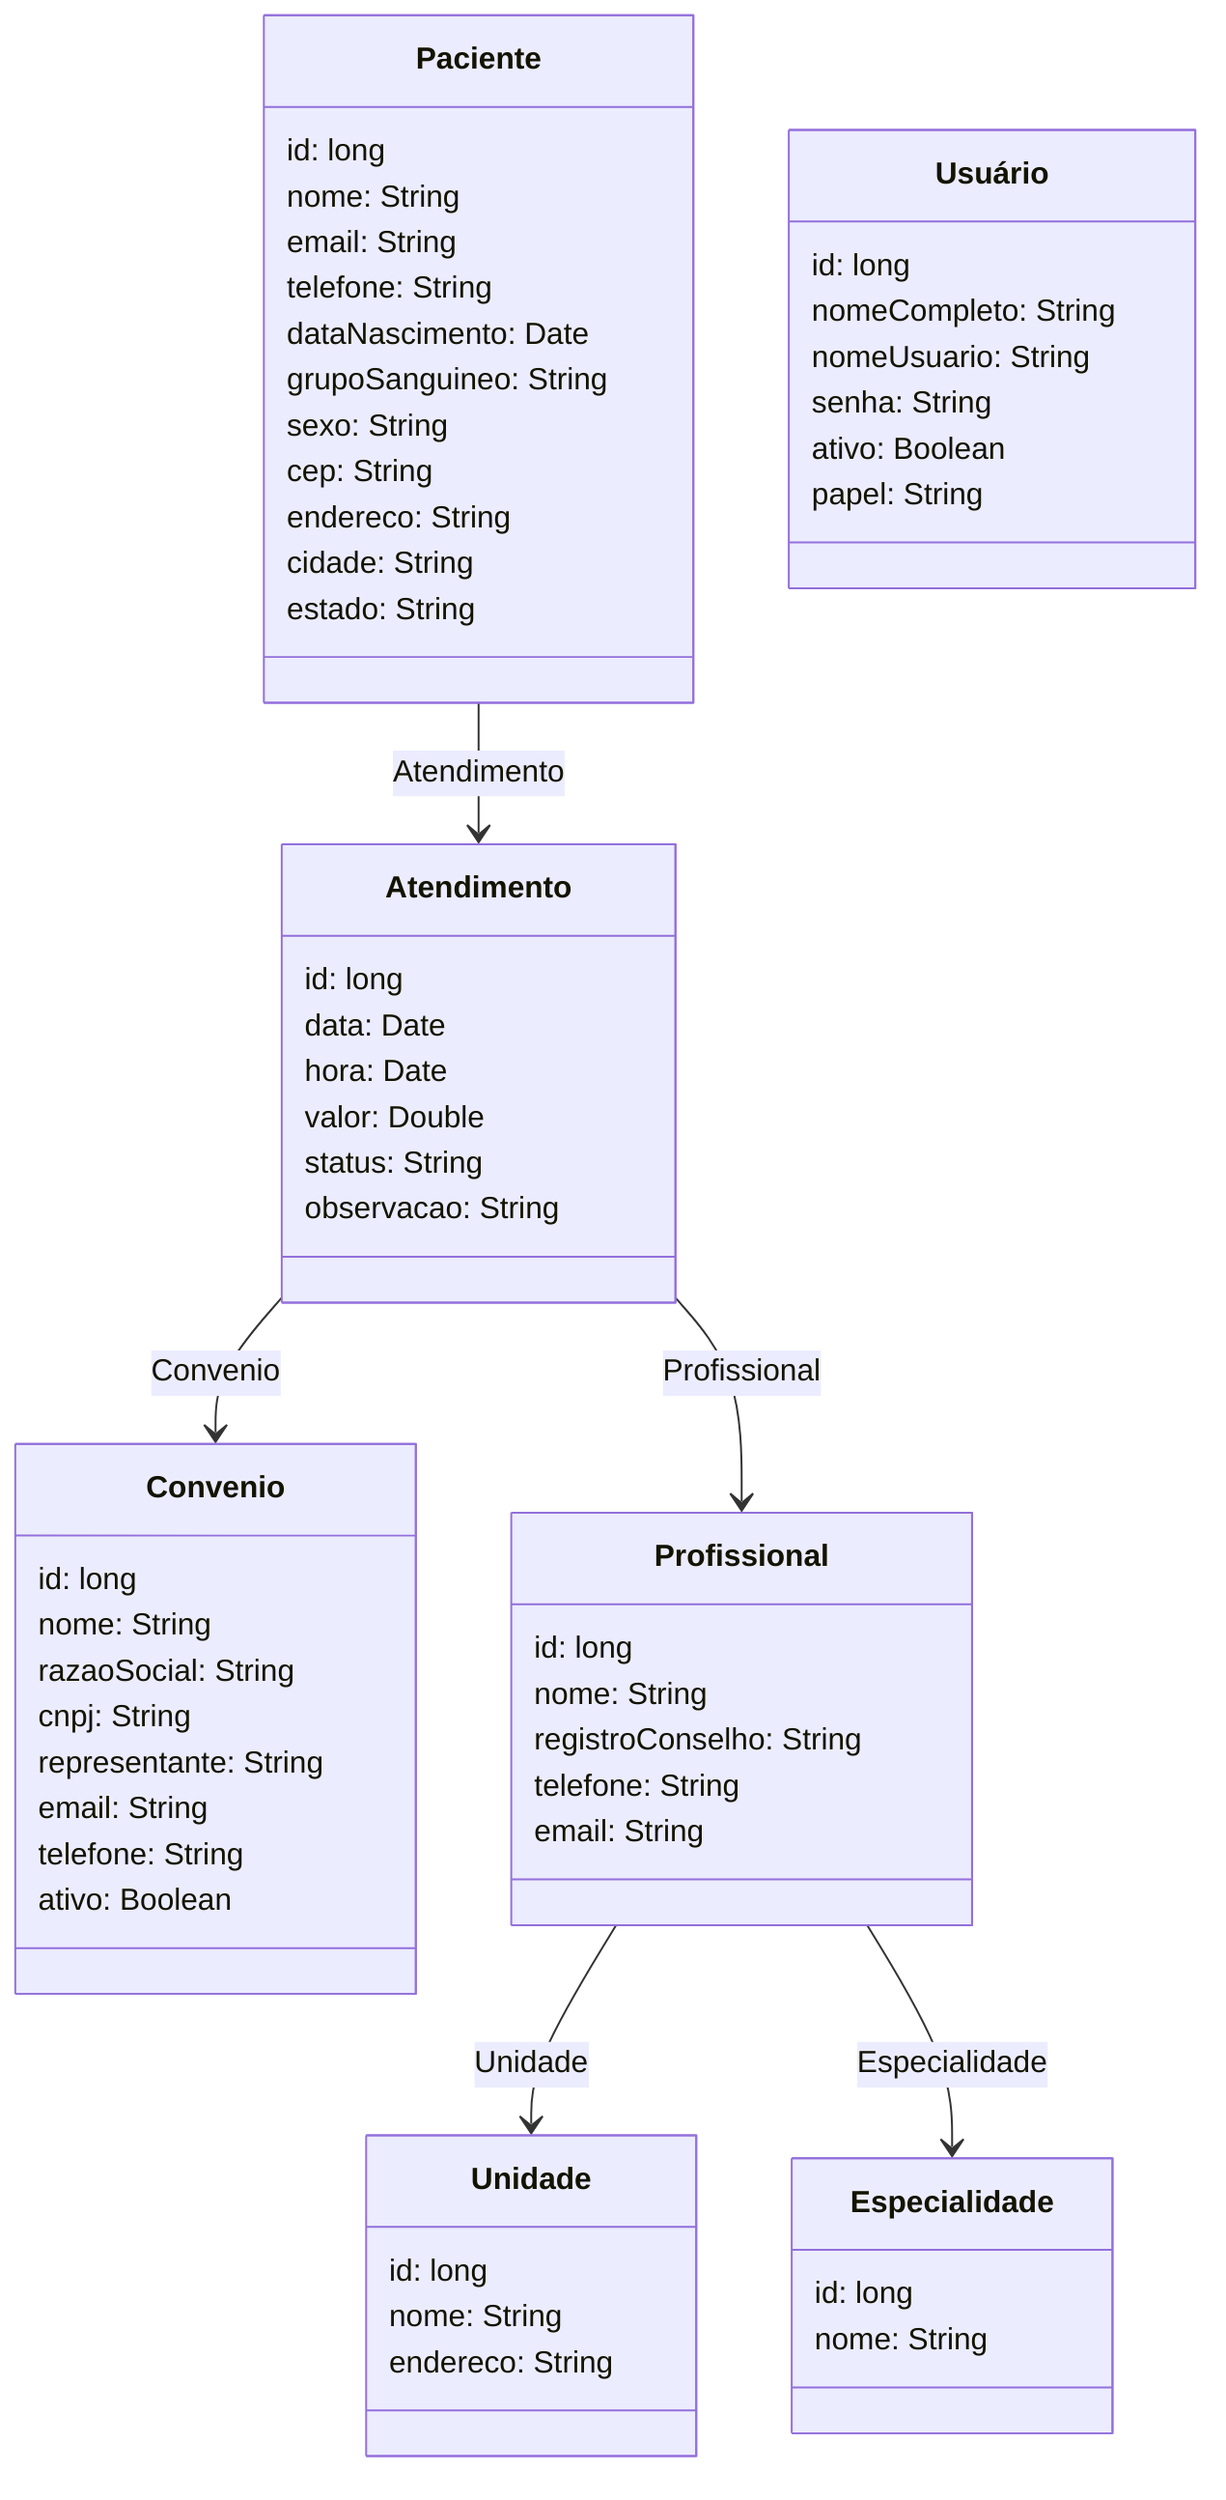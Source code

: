 classDiagram

class Paciente {

id: long
nome: String
email: String
telefone: String
dataNascimento: Date 
grupoSanguineo: String
sexo: String
cep: String
endereco: String
cidade: String
estado: String
}

Paciente --> Atendimento : Atendimento

class Atendimento {
id: long
data: Date
hora: Date
valor: Double
status: String
observacao: String
}


Atendimento --> Convenio : Convenio 

class Convenio {
id: long
nome: String
razaoSocial: String
cnpj: String
representante: String
email: String
telefone: String
ativo: Boolean
}


Atendimento --> Profissional : Profissional 

class Profissional {
id: long
nome: String
registroConselho: String
telefone: String
email: String
}

Profissional --> Unidade : Unidade 

class Unidade {
id: long
nome: String
endereco: String
}


Profissional --> Especialidade : Especialidade 

class Especialidade {
id: long
nome: String
}


class Usuário {
id: long
nomeCompleto: String
nomeUsuario: String
senha: String
ativo: Boolean
papel: String
}